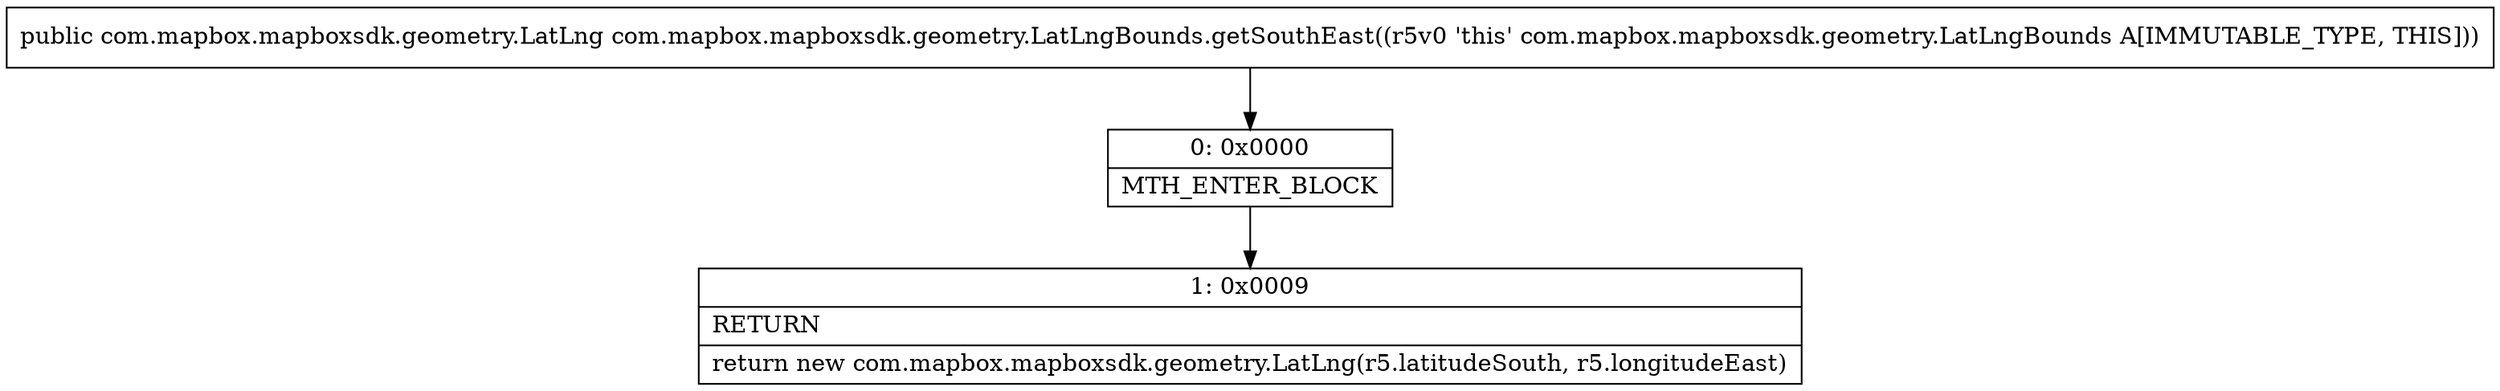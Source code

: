 digraph "CFG forcom.mapbox.mapboxsdk.geometry.LatLngBounds.getSouthEast()Lcom\/mapbox\/mapboxsdk\/geometry\/LatLng;" {
Node_0 [shape=record,label="{0\:\ 0x0000|MTH_ENTER_BLOCK\l}"];
Node_1 [shape=record,label="{1\:\ 0x0009|RETURN\l|return new com.mapbox.mapboxsdk.geometry.LatLng(r5.latitudeSouth, r5.longitudeEast)\l}"];
MethodNode[shape=record,label="{public com.mapbox.mapboxsdk.geometry.LatLng com.mapbox.mapboxsdk.geometry.LatLngBounds.getSouthEast((r5v0 'this' com.mapbox.mapboxsdk.geometry.LatLngBounds A[IMMUTABLE_TYPE, THIS])) }"];
MethodNode -> Node_0;
Node_0 -> Node_1;
}

